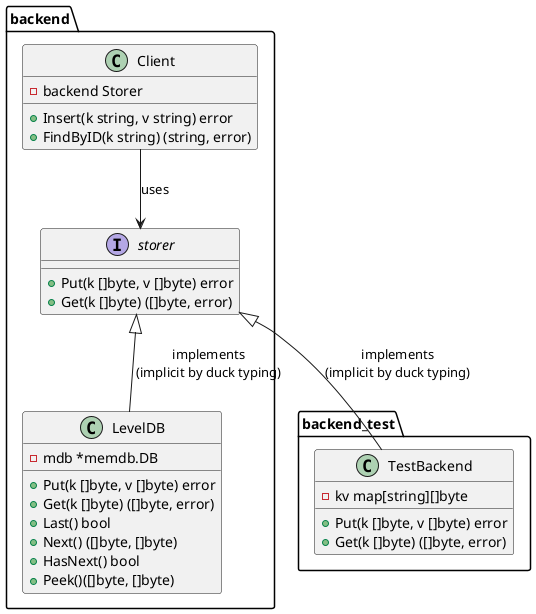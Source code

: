 @startuml 02-ioc
namespace backend {
  class Client {
    - backend Storer
    + Insert(k string, v string) error
    + FindByID(k string) (string, error)

  }
  class LevelDB {
    - mdb *memdb.DB
    + Put(k []byte, v []byte) error
    + Get(k []byte) ([]byte, error)
    + Last() bool
	  + Next() ([]byte, []byte)
	  + HasNext() bool
    + Peek()([]byte, []byte)
  }
  interface storer  {
    + Put(k []byte, v []byte) error
    + Get(k []byte) ([]byte, error)
  }
}
namespace backend_test {
  class TestBackend  {
    - kv map[string][]byte
    + Put(k []byte, v []byte) error
    + Get(k []byte) ([]byte, error)
  }
}

backend.Client --> backend.storer : uses
backend.storer <|-- backend.LevelDB : implements\n(implicit by duck typing)
backend.storer <|-- backend_test.TestBackend : implements\n(implicit by duck typing)

@enduml
